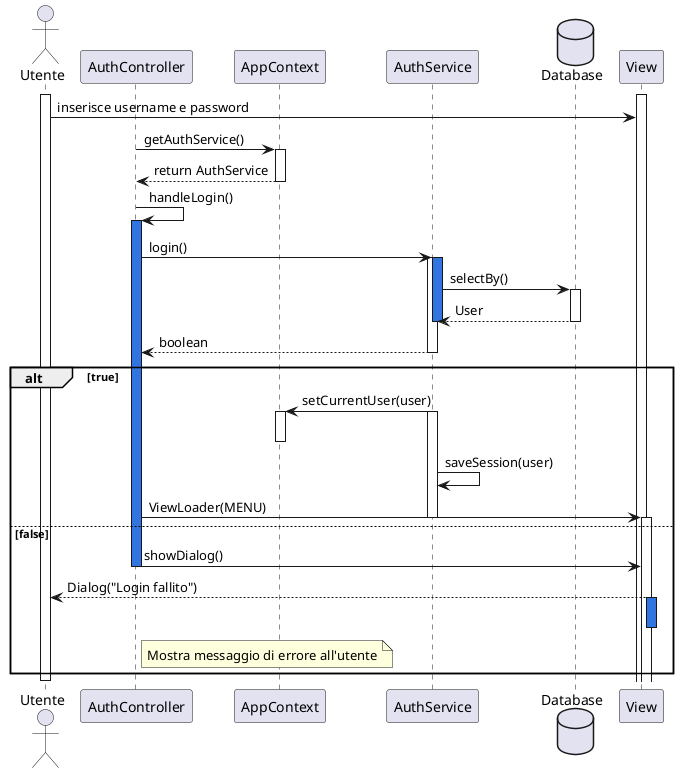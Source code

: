 @startuml
actor Utente
participant AuthController
participant AppContext
participant AuthService
database "Database" as DB
participant View

activate Utente
activate View
Utente -> View : inserisce username e password

AuthController -> AppContext : getAuthService()
activate AppContext
AppContext --> AuthController : return AuthService
deactivate AppContext

AuthController -> AuthController : handleLogin()
activate AuthController #3375E0
AuthController -> AuthService : login()
activate AuthService
activate AuthService #3375E0
AuthService -> DB : selectBy()

activate DB

DB --> AuthService : User
deactivate DB
deactivate AuthService

AuthService --> AuthController : boolean
deactivate AuthService

alt true
    AuthService -> AppContext : setCurrentUser(user)
    activate AuthService
    activate AppContext
    deactivate AppContext
    AuthService->AuthService: saveSession(user)
    AuthController -> View : ViewLoader(MENU)
    deactivate AuthService
    activate View
    deactivate View
else false
    AuthController -> View :  showDialog()
    deactivate AuthController
    View --> Utente : Dialog("Login fallito")
    note right of AuthController
        Mostra messaggio di errore all'utente
    end note
    activate View  #3375E0
    deactivate View
end

deactivate AuthService
deactivate AuthController
deactivate Utente
@enduml